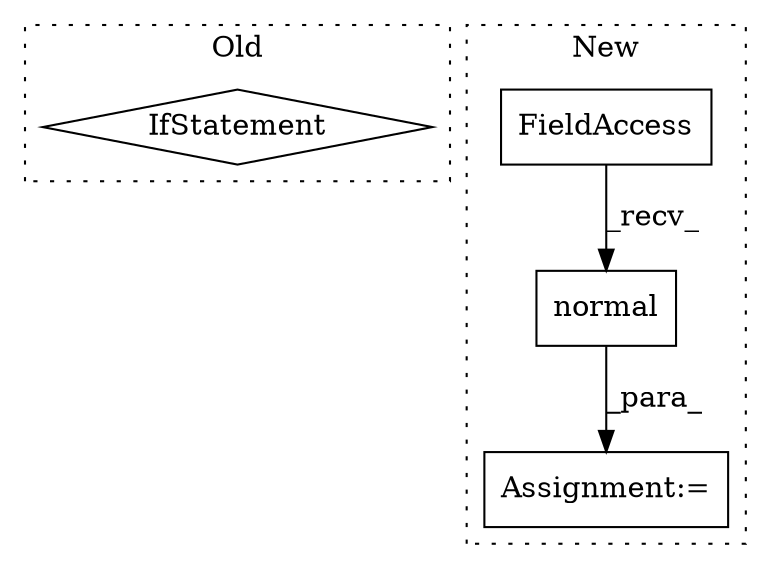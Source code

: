 digraph G {
subgraph cluster0 {
1 [label="IfStatement" a="25" s="863,887" l="4,2" shape="diamond"];
label = "Old";
style="dotted";
}
subgraph cluster1 {
2 [label="normal" a="32" s="884,896" l="7,1" shape="box"];
3 [label="FieldAccess" a="22" s="871" l="12" shape="box"];
4 [label="Assignment:=" a="7" s="870" l="1" shape="box"];
label = "New";
style="dotted";
}
2 -> 4 [label="_para_"];
3 -> 2 [label="_recv_"];
}